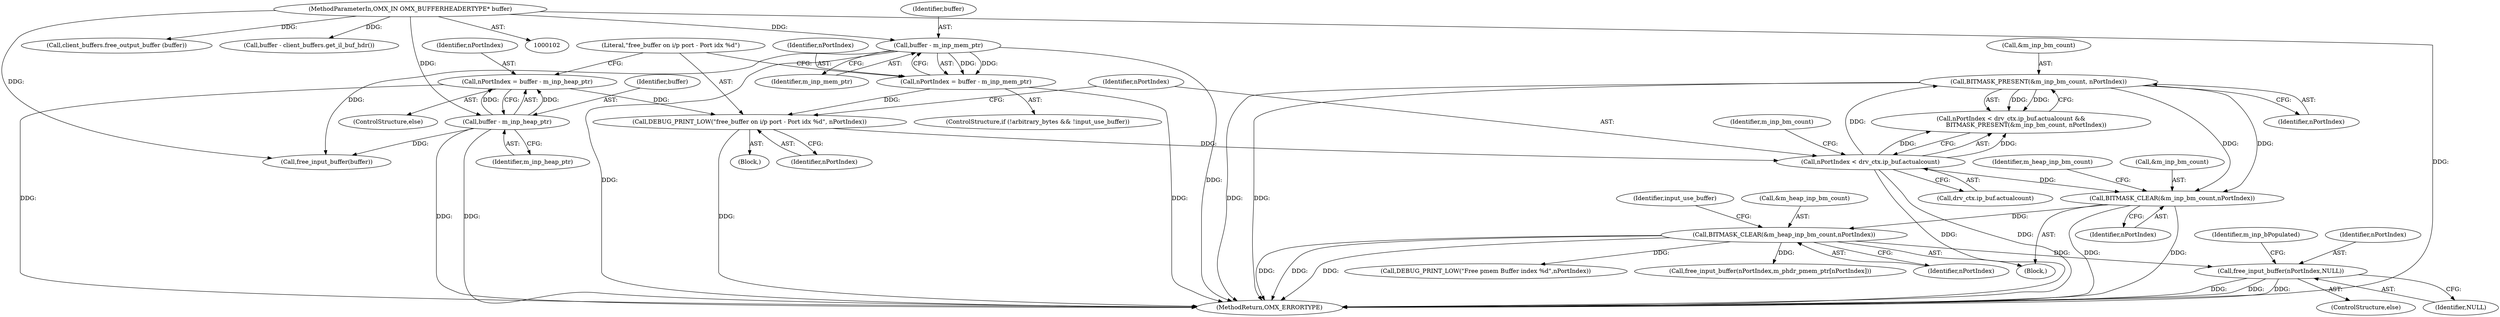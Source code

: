 digraph "0_Android_46e305be6e670a5a0041b0b4861122a0f1aabefa_0@API" {
"1000281" [label="(Call,free_input_buffer(nPortIndex,NULL))"];
"1000250" [label="(Call,BITMASK_CLEAR(&m_heap_inp_bm_count,nPortIndex))"];
"1000246" [label="(Call,BITMASK_CLEAR(&m_inp_bm_count,nPortIndex))"];
"1000241" [label="(Call,BITMASK_PRESENT(&m_inp_bm_count, nPortIndex))"];
"1000234" [label="(Call,nPortIndex < drv_ctx.ip_buf.actualcount)"];
"1000229" [label="(Call,DEBUG_PRINT_LOW(\"free_buffer on i/p port - Port idx %d\", nPortIndex))"];
"1000224" [label="(Call,nPortIndex = buffer - m_inp_heap_ptr)"];
"1000226" [label="(Call,buffer - m_inp_heap_ptr)"];
"1000105" [label="(MethodParameterIn,OMX_IN OMX_BUFFERHEADERTYPE* buffer)"];
"1000218" [label="(Call,nPortIndex = buffer - m_inp_mem_ptr)"];
"1000220" [label="(Call,buffer - m_inp_mem_ptr)"];
"1000281" [label="(Call,free_input_buffer(nPortIndex,NULL))"];
"1000441" [label="(MethodReturn,OMX_ERRORTYPE)"];
"1000241" [label="(Call,BITMASK_PRESENT(&m_inp_bm_count, nPortIndex))"];
"1000243" [label="(Identifier,m_inp_bm_count)"];
"1000219" [label="(Identifier,nPortIndex)"];
"1000288" [label="(Identifier,m_inp_bPopulated)"];
"1000275" [label="(Call,free_input_buffer(nPortIndex,m_phdr_pmem_ptr[nPortIndex]))"];
"1000231" [label="(Identifier,nPortIndex)"];
"1000242" [label="(Call,&m_inp_bm_count)"];
"1000230" [label="(Literal,\"free_buffer on i/p port - Port idx %d\")"];
"1000223" [label="(ControlStructure,else)"];
"1000229" [label="(Call,DEBUG_PRINT_LOW(\"free_buffer on i/p port - Port idx %d\", nPortIndex))"];
"1000280" [label="(ControlStructure,else)"];
"1000251" [label="(Call,&m_heap_inp_bm_count)"];
"1000245" [label="(Block,)"];
"1000235" [label="(Identifier,nPortIndex)"];
"1000227" [label="(Identifier,buffer)"];
"1000222" [label="(Identifier,m_inp_mem_ptr)"];
"1000218" [label="(Call,nPortIndex = buffer - m_inp_mem_ptr)"];
"1000256" [label="(Identifier,input_use_buffer)"];
"1000233" [label="(Call,nPortIndex < drv_ctx.ip_buf.actualcount &&\n                BITMASK_PRESENT(&m_inp_bm_count, nPortIndex))"];
"1000249" [label="(Identifier,nPortIndex)"];
"1000252" [label="(Identifier,m_heap_inp_bm_count)"];
"1000361" [label="(Call,client_buffers.free_output_buffer (buffer))"];
"1000225" [label="(Identifier,nPortIndex)"];
"1000224" [label="(Call,nPortIndex = buffer - m_inp_heap_ptr)"];
"1000221" [label="(Identifier,buffer)"];
"1000283" [label="(Identifier,NULL)"];
"1000226" [label="(Call,buffer - m_inp_heap_ptr)"];
"1000244" [label="(Identifier,nPortIndex)"];
"1000253" [label="(Identifier,nPortIndex)"];
"1000236" [label="(Call,drv_ctx.ip_buf.actualcount)"];
"1000334" [label="(Call,buffer - client_buffers.get_il_buf_hdr())"];
"1000246" [label="(Call,BITMASK_CLEAR(&m_inp_bm_count,nPortIndex))"];
"1000212" [label="(ControlStructure,if (!arbitrary_bytes && !input_use_buffer))"];
"1000282" [label="(Identifier,nPortIndex)"];
"1000105" [label="(MethodParameterIn,OMX_IN OMX_BUFFERHEADERTYPE* buffer)"];
"1000220" [label="(Call,buffer - m_inp_mem_ptr)"];
"1000285" [label="(Call,free_input_buffer(buffer))"];
"1000228" [label="(Identifier,m_inp_heap_ptr)"];
"1000247" [label="(Call,&m_inp_bm_count)"];
"1000259" [label="(Call,DEBUG_PRINT_LOW(\"Free pmem Buffer index %d\",nPortIndex))"];
"1000234" [label="(Call,nPortIndex < drv_ctx.ip_buf.actualcount)"];
"1000250" [label="(Call,BITMASK_CLEAR(&m_heap_inp_bm_count,nPortIndex))"];
"1000211" [label="(Block,)"];
"1000281" -> "1000280"  [label="AST: "];
"1000281" -> "1000283"  [label="CFG: "];
"1000282" -> "1000281"  [label="AST: "];
"1000283" -> "1000281"  [label="AST: "];
"1000288" -> "1000281"  [label="CFG: "];
"1000281" -> "1000441"  [label="DDG: "];
"1000281" -> "1000441"  [label="DDG: "];
"1000281" -> "1000441"  [label="DDG: "];
"1000250" -> "1000281"  [label="DDG: "];
"1000250" -> "1000245"  [label="AST: "];
"1000250" -> "1000253"  [label="CFG: "];
"1000251" -> "1000250"  [label="AST: "];
"1000253" -> "1000250"  [label="AST: "];
"1000256" -> "1000250"  [label="CFG: "];
"1000250" -> "1000441"  [label="DDG: "];
"1000250" -> "1000441"  [label="DDG: "];
"1000250" -> "1000441"  [label="DDG: "];
"1000246" -> "1000250"  [label="DDG: "];
"1000250" -> "1000259"  [label="DDG: "];
"1000250" -> "1000275"  [label="DDG: "];
"1000246" -> "1000245"  [label="AST: "];
"1000246" -> "1000249"  [label="CFG: "];
"1000247" -> "1000246"  [label="AST: "];
"1000249" -> "1000246"  [label="AST: "];
"1000252" -> "1000246"  [label="CFG: "];
"1000246" -> "1000441"  [label="DDG: "];
"1000246" -> "1000441"  [label="DDG: "];
"1000241" -> "1000246"  [label="DDG: "];
"1000241" -> "1000246"  [label="DDG: "];
"1000234" -> "1000246"  [label="DDG: "];
"1000241" -> "1000233"  [label="AST: "];
"1000241" -> "1000244"  [label="CFG: "];
"1000242" -> "1000241"  [label="AST: "];
"1000244" -> "1000241"  [label="AST: "];
"1000233" -> "1000241"  [label="CFG: "];
"1000241" -> "1000441"  [label="DDG: "];
"1000241" -> "1000441"  [label="DDG: "];
"1000241" -> "1000233"  [label="DDG: "];
"1000241" -> "1000233"  [label="DDG: "];
"1000234" -> "1000241"  [label="DDG: "];
"1000234" -> "1000233"  [label="AST: "];
"1000234" -> "1000236"  [label="CFG: "];
"1000235" -> "1000234"  [label="AST: "];
"1000236" -> "1000234"  [label="AST: "];
"1000243" -> "1000234"  [label="CFG: "];
"1000233" -> "1000234"  [label="CFG: "];
"1000234" -> "1000441"  [label="DDG: "];
"1000234" -> "1000441"  [label="DDG: "];
"1000234" -> "1000233"  [label="DDG: "];
"1000234" -> "1000233"  [label="DDG: "];
"1000229" -> "1000234"  [label="DDG: "];
"1000229" -> "1000211"  [label="AST: "];
"1000229" -> "1000231"  [label="CFG: "];
"1000230" -> "1000229"  [label="AST: "];
"1000231" -> "1000229"  [label="AST: "];
"1000235" -> "1000229"  [label="CFG: "];
"1000229" -> "1000441"  [label="DDG: "];
"1000224" -> "1000229"  [label="DDG: "];
"1000218" -> "1000229"  [label="DDG: "];
"1000224" -> "1000223"  [label="AST: "];
"1000224" -> "1000226"  [label="CFG: "];
"1000225" -> "1000224"  [label="AST: "];
"1000226" -> "1000224"  [label="AST: "];
"1000230" -> "1000224"  [label="CFG: "];
"1000224" -> "1000441"  [label="DDG: "];
"1000226" -> "1000224"  [label="DDG: "];
"1000226" -> "1000224"  [label="DDG: "];
"1000226" -> "1000228"  [label="CFG: "];
"1000227" -> "1000226"  [label="AST: "];
"1000228" -> "1000226"  [label="AST: "];
"1000226" -> "1000441"  [label="DDG: "];
"1000226" -> "1000441"  [label="DDG: "];
"1000105" -> "1000226"  [label="DDG: "];
"1000226" -> "1000285"  [label="DDG: "];
"1000105" -> "1000102"  [label="AST: "];
"1000105" -> "1000441"  [label="DDG: "];
"1000105" -> "1000220"  [label="DDG: "];
"1000105" -> "1000285"  [label="DDG: "];
"1000105" -> "1000334"  [label="DDG: "];
"1000105" -> "1000361"  [label="DDG: "];
"1000218" -> "1000212"  [label="AST: "];
"1000218" -> "1000220"  [label="CFG: "];
"1000219" -> "1000218"  [label="AST: "];
"1000220" -> "1000218"  [label="AST: "];
"1000230" -> "1000218"  [label="CFG: "];
"1000218" -> "1000441"  [label="DDG: "];
"1000220" -> "1000218"  [label="DDG: "];
"1000220" -> "1000218"  [label="DDG: "];
"1000220" -> "1000222"  [label="CFG: "];
"1000221" -> "1000220"  [label="AST: "];
"1000222" -> "1000220"  [label="AST: "];
"1000220" -> "1000441"  [label="DDG: "];
"1000220" -> "1000441"  [label="DDG: "];
"1000220" -> "1000285"  [label="DDG: "];
}
